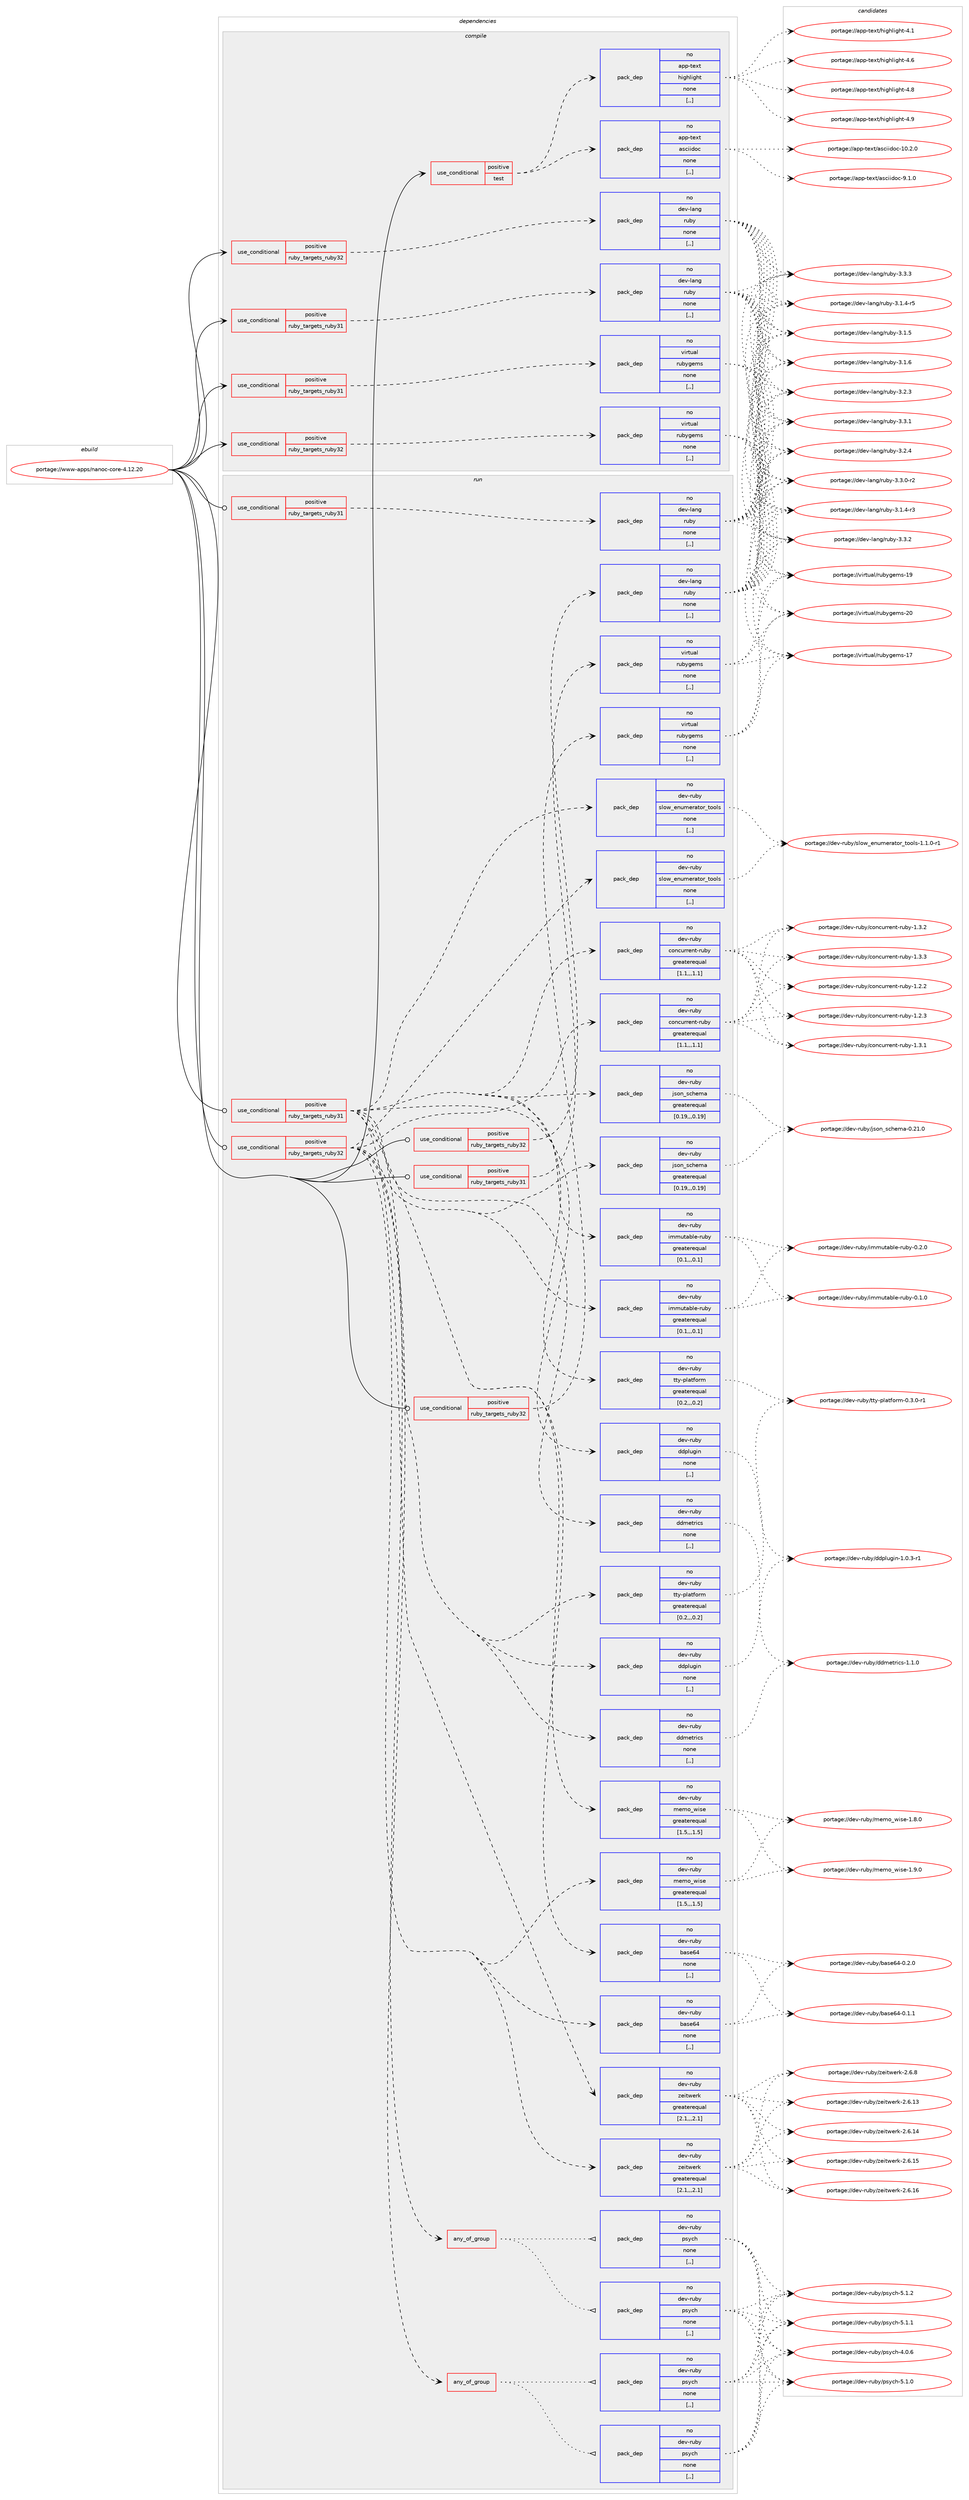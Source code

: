digraph prolog {

# *************
# Graph options
# *************

newrank=true;
concentrate=true;
compound=true;
graph [rankdir=LR,fontname=Helvetica,fontsize=10,ranksep=1.5];#, ranksep=2.5, nodesep=0.2];
edge  [arrowhead=vee];
node  [fontname=Helvetica,fontsize=10];

# **********
# The ebuild
# **********

subgraph cluster_leftcol {
color=gray;
rank=same;
label=<<i>ebuild</i>>;
id [label="portage://www-apps/nanoc-core-4.12.20", color=red, width=4, href="../www-apps/nanoc-core-4.12.20.svg"];
}

# ****************
# The dependencies
# ****************

subgraph cluster_midcol {
color=gray;
label=<<i>dependencies</i>>;
subgraph cluster_compile {
fillcolor="#eeeeee";
style=filled;
label=<<i>compile</i>>;
subgraph cond116352 {
dependency437388 [label=<<TABLE BORDER="0" CELLBORDER="1" CELLSPACING="0" CELLPADDING="4"><TR><TD ROWSPAN="3" CELLPADDING="10">use_conditional</TD></TR><TR><TD>positive</TD></TR><TR><TD>ruby_targets_ruby31</TD></TR></TABLE>>, shape=none, color=red];
subgraph pack317823 {
dependency437389 [label=<<TABLE BORDER="0" CELLBORDER="1" CELLSPACING="0" CELLPADDING="4" WIDTH="220"><TR><TD ROWSPAN="6" CELLPADDING="30">pack_dep</TD></TR><TR><TD WIDTH="110">no</TD></TR><TR><TD>dev-lang</TD></TR><TR><TD>ruby</TD></TR><TR><TD>none</TD></TR><TR><TD>[,,]</TD></TR></TABLE>>, shape=none, color=blue];
}
dependency437388:e -> dependency437389:w [weight=20,style="dashed",arrowhead="vee"];
}
id:e -> dependency437388:w [weight=20,style="solid",arrowhead="vee"];
subgraph cond116353 {
dependency437390 [label=<<TABLE BORDER="0" CELLBORDER="1" CELLSPACING="0" CELLPADDING="4"><TR><TD ROWSPAN="3" CELLPADDING="10">use_conditional</TD></TR><TR><TD>positive</TD></TR><TR><TD>ruby_targets_ruby31</TD></TR></TABLE>>, shape=none, color=red];
subgraph pack317824 {
dependency437391 [label=<<TABLE BORDER="0" CELLBORDER="1" CELLSPACING="0" CELLPADDING="4" WIDTH="220"><TR><TD ROWSPAN="6" CELLPADDING="30">pack_dep</TD></TR><TR><TD WIDTH="110">no</TD></TR><TR><TD>virtual</TD></TR><TR><TD>rubygems</TD></TR><TR><TD>none</TD></TR><TR><TD>[,,]</TD></TR></TABLE>>, shape=none, color=blue];
}
dependency437390:e -> dependency437391:w [weight=20,style="dashed",arrowhead="vee"];
}
id:e -> dependency437390:w [weight=20,style="solid",arrowhead="vee"];
subgraph cond116354 {
dependency437392 [label=<<TABLE BORDER="0" CELLBORDER="1" CELLSPACING="0" CELLPADDING="4"><TR><TD ROWSPAN="3" CELLPADDING="10">use_conditional</TD></TR><TR><TD>positive</TD></TR><TR><TD>ruby_targets_ruby32</TD></TR></TABLE>>, shape=none, color=red];
subgraph pack317825 {
dependency437393 [label=<<TABLE BORDER="0" CELLBORDER="1" CELLSPACING="0" CELLPADDING="4" WIDTH="220"><TR><TD ROWSPAN="6" CELLPADDING="30">pack_dep</TD></TR><TR><TD WIDTH="110">no</TD></TR><TR><TD>dev-lang</TD></TR><TR><TD>ruby</TD></TR><TR><TD>none</TD></TR><TR><TD>[,,]</TD></TR></TABLE>>, shape=none, color=blue];
}
dependency437392:e -> dependency437393:w [weight=20,style="dashed",arrowhead="vee"];
}
id:e -> dependency437392:w [weight=20,style="solid",arrowhead="vee"];
subgraph cond116355 {
dependency437394 [label=<<TABLE BORDER="0" CELLBORDER="1" CELLSPACING="0" CELLPADDING="4"><TR><TD ROWSPAN="3" CELLPADDING="10">use_conditional</TD></TR><TR><TD>positive</TD></TR><TR><TD>ruby_targets_ruby32</TD></TR></TABLE>>, shape=none, color=red];
subgraph pack317826 {
dependency437395 [label=<<TABLE BORDER="0" CELLBORDER="1" CELLSPACING="0" CELLPADDING="4" WIDTH="220"><TR><TD ROWSPAN="6" CELLPADDING="30">pack_dep</TD></TR><TR><TD WIDTH="110">no</TD></TR><TR><TD>virtual</TD></TR><TR><TD>rubygems</TD></TR><TR><TD>none</TD></TR><TR><TD>[,,]</TD></TR></TABLE>>, shape=none, color=blue];
}
dependency437394:e -> dependency437395:w [weight=20,style="dashed",arrowhead="vee"];
}
id:e -> dependency437394:w [weight=20,style="solid",arrowhead="vee"];
subgraph cond116356 {
dependency437396 [label=<<TABLE BORDER="0" CELLBORDER="1" CELLSPACING="0" CELLPADDING="4"><TR><TD ROWSPAN="3" CELLPADDING="10">use_conditional</TD></TR><TR><TD>positive</TD></TR><TR><TD>test</TD></TR></TABLE>>, shape=none, color=red];
subgraph pack317827 {
dependency437397 [label=<<TABLE BORDER="0" CELLBORDER="1" CELLSPACING="0" CELLPADDING="4" WIDTH="220"><TR><TD ROWSPAN="6" CELLPADDING="30">pack_dep</TD></TR><TR><TD WIDTH="110">no</TD></TR><TR><TD>app-text</TD></TR><TR><TD>asciidoc</TD></TR><TR><TD>none</TD></TR><TR><TD>[,,]</TD></TR></TABLE>>, shape=none, color=blue];
}
dependency437396:e -> dependency437397:w [weight=20,style="dashed",arrowhead="vee"];
subgraph pack317828 {
dependency437398 [label=<<TABLE BORDER="0" CELLBORDER="1" CELLSPACING="0" CELLPADDING="4" WIDTH="220"><TR><TD ROWSPAN="6" CELLPADDING="30">pack_dep</TD></TR><TR><TD WIDTH="110">no</TD></TR><TR><TD>app-text</TD></TR><TR><TD>highlight</TD></TR><TR><TD>none</TD></TR><TR><TD>[,,]</TD></TR></TABLE>>, shape=none, color=blue];
}
dependency437396:e -> dependency437398:w [weight=20,style="dashed",arrowhead="vee"];
}
id:e -> dependency437396:w [weight=20,style="solid",arrowhead="vee"];
}
subgraph cluster_compileandrun {
fillcolor="#eeeeee";
style=filled;
label=<<i>compile and run</i>>;
}
subgraph cluster_run {
fillcolor="#eeeeee";
style=filled;
label=<<i>run</i>>;
subgraph cond116357 {
dependency437399 [label=<<TABLE BORDER="0" CELLBORDER="1" CELLSPACING="0" CELLPADDING="4"><TR><TD ROWSPAN="3" CELLPADDING="10">use_conditional</TD></TR><TR><TD>positive</TD></TR><TR><TD>ruby_targets_ruby31</TD></TR></TABLE>>, shape=none, color=red];
subgraph pack317829 {
dependency437400 [label=<<TABLE BORDER="0" CELLBORDER="1" CELLSPACING="0" CELLPADDING="4" WIDTH="220"><TR><TD ROWSPAN="6" CELLPADDING="30">pack_dep</TD></TR><TR><TD WIDTH="110">no</TD></TR><TR><TD>dev-lang</TD></TR><TR><TD>ruby</TD></TR><TR><TD>none</TD></TR><TR><TD>[,,]</TD></TR></TABLE>>, shape=none, color=blue];
}
dependency437399:e -> dependency437400:w [weight=20,style="dashed",arrowhead="vee"];
}
id:e -> dependency437399:w [weight=20,style="solid",arrowhead="odot"];
subgraph cond116358 {
dependency437401 [label=<<TABLE BORDER="0" CELLBORDER="1" CELLSPACING="0" CELLPADDING="4"><TR><TD ROWSPAN="3" CELLPADDING="10">use_conditional</TD></TR><TR><TD>positive</TD></TR><TR><TD>ruby_targets_ruby31</TD></TR></TABLE>>, shape=none, color=red];
subgraph pack317830 {
dependency437402 [label=<<TABLE BORDER="0" CELLBORDER="1" CELLSPACING="0" CELLPADDING="4" WIDTH="220"><TR><TD ROWSPAN="6" CELLPADDING="30">pack_dep</TD></TR><TR><TD WIDTH="110">no</TD></TR><TR><TD>dev-ruby</TD></TR><TR><TD>base64</TD></TR><TR><TD>none</TD></TR><TR><TD>[,,]</TD></TR></TABLE>>, shape=none, color=blue];
}
dependency437401:e -> dependency437402:w [weight=20,style="dashed",arrowhead="vee"];
subgraph pack317831 {
dependency437403 [label=<<TABLE BORDER="0" CELLBORDER="1" CELLSPACING="0" CELLPADDING="4" WIDTH="220"><TR><TD ROWSPAN="6" CELLPADDING="30">pack_dep</TD></TR><TR><TD WIDTH="110">no</TD></TR><TR><TD>dev-ruby</TD></TR><TR><TD>concurrent-ruby</TD></TR><TR><TD>greaterequal</TD></TR><TR><TD>[1.1,,,1.1]</TD></TR></TABLE>>, shape=none, color=blue];
}
dependency437401:e -> dependency437403:w [weight=20,style="dashed",arrowhead="vee"];
subgraph pack317832 {
dependency437404 [label=<<TABLE BORDER="0" CELLBORDER="1" CELLSPACING="0" CELLPADDING="4" WIDTH="220"><TR><TD ROWSPAN="6" CELLPADDING="30">pack_dep</TD></TR><TR><TD WIDTH="110">no</TD></TR><TR><TD>dev-ruby</TD></TR><TR><TD>ddmetrics</TD></TR><TR><TD>none</TD></TR><TR><TD>[,,]</TD></TR></TABLE>>, shape=none, color=blue];
}
dependency437401:e -> dependency437404:w [weight=20,style="dashed",arrowhead="vee"];
subgraph pack317833 {
dependency437405 [label=<<TABLE BORDER="0" CELLBORDER="1" CELLSPACING="0" CELLPADDING="4" WIDTH="220"><TR><TD ROWSPAN="6" CELLPADDING="30">pack_dep</TD></TR><TR><TD WIDTH="110">no</TD></TR><TR><TD>dev-ruby</TD></TR><TR><TD>ddplugin</TD></TR><TR><TD>none</TD></TR><TR><TD>[,,]</TD></TR></TABLE>>, shape=none, color=blue];
}
dependency437401:e -> dependency437405:w [weight=20,style="dashed",arrowhead="vee"];
subgraph pack317834 {
dependency437406 [label=<<TABLE BORDER="0" CELLBORDER="1" CELLSPACING="0" CELLPADDING="4" WIDTH="220"><TR><TD ROWSPAN="6" CELLPADDING="30">pack_dep</TD></TR><TR><TD WIDTH="110">no</TD></TR><TR><TD>dev-ruby</TD></TR><TR><TD>immutable-ruby</TD></TR><TR><TD>greaterequal</TD></TR><TR><TD>[0.1,,,0.1]</TD></TR></TABLE>>, shape=none, color=blue];
}
dependency437401:e -> dependency437406:w [weight=20,style="dashed",arrowhead="vee"];
subgraph pack317835 {
dependency437407 [label=<<TABLE BORDER="0" CELLBORDER="1" CELLSPACING="0" CELLPADDING="4" WIDTH="220"><TR><TD ROWSPAN="6" CELLPADDING="30">pack_dep</TD></TR><TR><TD WIDTH="110">no</TD></TR><TR><TD>dev-ruby</TD></TR><TR><TD>json_schema</TD></TR><TR><TD>greaterequal</TD></TR><TR><TD>[0.19,,,0.19]</TD></TR></TABLE>>, shape=none, color=blue];
}
dependency437401:e -> dependency437407:w [weight=20,style="dashed",arrowhead="vee"];
subgraph pack317836 {
dependency437408 [label=<<TABLE BORDER="0" CELLBORDER="1" CELLSPACING="0" CELLPADDING="4" WIDTH="220"><TR><TD ROWSPAN="6" CELLPADDING="30">pack_dep</TD></TR><TR><TD WIDTH="110">no</TD></TR><TR><TD>dev-ruby</TD></TR><TR><TD>memo_wise</TD></TR><TR><TD>greaterequal</TD></TR><TR><TD>[1.5,,,1.5]</TD></TR></TABLE>>, shape=none, color=blue];
}
dependency437401:e -> dependency437408:w [weight=20,style="dashed",arrowhead="vee"];
subgraph any3014 {
dependency437409 [label=<<TABLE BORDER="0" CELLBORDER="1" CELLSPACING="0" CELLPADDING="4"><TR><TD CELLPADDING="10">any_of_group</TD></TR></TABLE>>, shape=none, color=red];subgraph pack317837 {
dependency437410 [label=<<TABLE BORDER="0" CELLBORDER="1" CELLSPACING="0" CELLPADDING="4" WIDTH="220"><TR><TD ROWSPAN="6" CELLPADDING="30">pack_dep</TD></TR><TR><TD WIDTH="110">no</TD></TR><TR><TD>dev-ruby</TD></TR><TR><TD>psych</TD></TR><TR><TD>none</TD></TR><TR><TD>[,,]</TD></TR></TABLE>>, shape=none, color=blue];
}
dependency437409:e -> dependency437410:w [weight=20,style="dotted",arrowhead="oinv"];
subgraph pack317838 {
dependency437411 [label=<<TABLE BORDER="0" CELLBORDER="1" CELLSPACING="0" CELLPADDING="4" WIDTH="220"><TR><TD ROWSPAN="6" CELLPADDING="30">pack_dep</TD></TR><TR><TD WIDTH="110">no</TD></TR><TR><TD>dev-ruby</TD></TR><TR><TD>psych</TD></TR><TR><TD>none</TD></TR><TR><TD>[,,]</TD></TR></TABLE>>, shape=none, color=blue];
}
dependency437409:e -> dependency437411:w [weight=20,style="dotted",arrowhead="oinv"];
}
dependency437401:e -> dependency437409:w [weight=20,style="dashed",arrowhead="vee"];
subgraph pack317839 {
dependency437412 [label=<<TABLE BORDER="0" CELLBORDER="1" CELLSPACING="0" CELLPADDING="4" WIDTH="220"><TR><TD ROWSPAN="6" CELLPADDING="30">pack_dep</TD></TR><TR><TD WIDTH="110">no</TD></TR><TR><TD>dev-ruby</TD></TR><TR><TD>slow_enumerator_tools</TD></TR><TR><TD>none</TD></TR><TR><TD>[,,]</TD></TR></TABLE>>, shape=none, color=blue];
}
dependency437401:e -> dependency437412:w [weight=20,style="dashed",arrowhead="vee"];
subgraph pack317840 {
dependency437413 [label=<<TABLE BORDER="0" CELLBORDER="1" CELLSPACING="0" CELLPADDING="4" WIDTH="220"><TR><TD ROWSPAN="6" CELLPADDING="30">pack_dep</TD></TR><TR><TD WIDTH="110">no</TD></TR><TR><TD>dev-ruby</TD></TR><TR><TD>tty-platform</TD></TR><TR><TD>greaterequal</TD></TR><TR><TD>[0.2,,,0.2]</TD></TR></TABLE>>, shape=none, color=blue];
}
dependency437401:e -> dependency437413:w [weight=20,style="dashed",arrowhead="vee"];
subgraph pack317841 {
dependency437414 [label=<<TABLE BORDER="0" CELLBORDER="1" CELLSPACING="0" CELLPADDING="4" WIDTH="220"><TR><TD ROWSPAN="6" CELLPADDING="30">pack_dep</TD></TR><TR><TD WIDTH="110">no</TD></TR><TR><TD>dev-ruby</TD></TR><TR><TD>zeitwerk</TD></TR><TR><TD>greaterequal</TD></TR><TR><TD>[2.1,,,2.1]</TD></TR></TABLE>>, shape=none, color=blue];
}
dependency437401:e -> dependency437414:w [weight=20,style="dashed",arrowhead="vee"];
}
id:e -> dependency437401:w [weight=20,style="solid",arrowhead="odot"];
subgraph cond116359 {
dependency437415 [label=<<TABLE BORDER="0" CELLBORDER="1" CELLSPACING="0" CELLPADDING="4"><TR><TD ROWSPAN="3" CELLPADDING="10">use_conditional</TD></TR><TR><TD>positive</TD></TR><TR><TD>ruby_targets_ruby31</TD></TR></TABLE>>, shape=none, color=red];
subgraph pack317842 {
dependency437416 [label=<<TABLE BORDER="0" CELLBORDER="1" CELLSPACING="0" CELLPADDING="4" WIDTH="220"><TR><TD ROWSPAN="6" CELLPADDING="30">pack_dep</TD></TR><TR><TD WIDTH="110">no</TD></TR><TR><TD>virtual</TD></TR><TR><TD>rubygems</TD></TR><TR><TD>none</TD></TR><TR><TD>[,,]</TD></TR></TABLE>>, shape=none, color=blue];
}
dependency437415:e -> dependency437416:w [weight=20,style="dashed",arrowhead="vee"];
}
id:e -> dependency437415:w [weight=20,style="solid",arrowhead="odot"];
subgraph cond116360 {
dependency437417 [label=<<TABLE BORDER="0" CELLBORDER="1" CELLSPACING="0" CELLPADDING="4"><TR><TD ROWSPAN="3" CELLPADDING="10">use_conditional</TD></TR><TR><TD>positive</TD></TR><TR><TD>ruby_targets_ruby32</TD></TR></TABLE>>, shape=none, color=red];
subgraph pack317843 {
dependency437418 [label=<<TABLE BORDER="0" CELLBORDER="1" CELLSPACING="0" CELLPADDING="4" WIDTH="220"><TR><TD ROWSPAN="6" CELLPADDING="30">pack_dep</TD></TR><TR><TD WIDTH="110">no</TD></TR><TR><TD>dev-lang</TD></TR><TR><TD>ruby</TD></TR><TR><TD>none</TD></TR><TR><TD>[,,]</TD></TR></TABLE>>, shape=none, color=blue];
}
dependency437417:e -> dependency437418:w [weight=20,style="dashed",arrowhead="vee"];
}
id:e -> dependency437417:w [weight=20,style="solid",arrowhead="odot"];
subgraph cond116361 {
dependency437419 [label=<<TABLE BORDER="0" CELLBORDER="1" CELLSPACING="0" CELLPADDING="4"><TR><TD ROWSPAN="3" CELLPADDING="10">use_conditional</TD></TR><TR><TD>positive</TD></TR><TR><TD>ruby_targets_ruby32</TD></TR></TABLE>>, shape=none, color=red];
subgraph pack317844 {
dependency437420 [label=<<TABLE BORDER="0" CELLBORDER="1" CELLSPACING="0" CELLPADDING="4" WIDTH="220"><TR><TD ROWSPAN="6" CELLPADDING="30">pack_dep</TD></TR><TR><TD WIDTH="110">no</TD></TR><TR><TD>dev-ruby</TD></TR><TR><TD>base64</TD></TR><TR><TD>none</TD></TR><TR><TD>[,,]</TD></TR></TABLE>>, shape=none, color=blue];
}
dependency437419:e -> dependency437420:w [weight=20,style="dashed",arrowhead="vee"];
subgraph pack317845 {
dependency437421 [label=<<TABLE BORDER="0" CELLBORDER="1" CELLSPACING="0" CELLPADDING="4" WIDTH="220"><TR><TD ROWSPAN="6" CELLPADDING="30">pack_dep</TD></TR><TR><TD WIDTH="110">no</TD></TR><TR><TD>dev-ruby</TD></TR><TR><TD>concurrent-ruby</TD></TR><TR><TD>greaterequal</TD></TR><TR><TD>[1.1,,,1.1]</TD></TR></TABLE>>, shape=none, color=blue];
}
dependency437419:e -> dependency437421:w [weight=20,style="dashed",arrowhead="vee"];
subgraph pack317846 {
dependency437422 [label=<<TABLE BORDER="0" CELLBORDER="1" CELLSPACING="0" CELLPADDING="4" WIDTH="220"><TR><TD ROWSPAN="6" CELLPADDING="30">pack_dep</TD></TR><TR><TD WIDTH="110">no</TD></TR><TR><TD>dev-ruby</TD></TR><TR><TD>ddmetrics</TD></TR><TR><TD>none</TD></TR><TR><TD>[,,]</TD></TR></TABLE>>, shape=none, color=blue];
}
dependency437419:e -> dependency437422:w [weight=20,style="dashed",arrowhead="vee"];
subgraph pack317847 {
dependency437423 [label=<<TABLE BORDER="0" CELLBORDER="1" CELLSPACING="0" CELLPADDING="4" WIDTH="220"><TR><TD ROWSPAN="6" CELLPADDING="30">pack_dep</TD></TR><TR><TD WIDTH="110">no</TD></TR><TR><TD>dev-ruby</TD></TR><TR><TD>ddplugin</TD></TR><TR><TD>none</TD></TR><TR><TD>[,,]</TD></TR></TABLE>>, shape=none, color=blue];
}
dependency437419:e -> dependency437423:w [weight=20,style="dashed",arrowhead="vee"];
subgraph pack317848 {
dependency437424 [label=<<TABLE BORDER="0" CELLBORDER="1" CELLSPACING="0" CELLPADDING="4" WIDTH="220"><TR><TD ROWSPAN="6" CELLPADDING="30">pack_dep</TD></TR><TR><TD WIDTH="110">no</TD></TR><TR><TD>dev-ruby</TD></TR><TR><TD>immutable-ruby</TD></TR><TR><TD>greaterequal</TD></TR><TR><TD>[0.1,,,0.1]</TD></TR></TABLE>>, shape=none, color=blue];
}
dependency437419:e -> dependency437424:w [weight=20,style="dashed",arrowhead="vee"];
subgraph pack317849 {
dependency437425 [label=<<TABLE BORDER="0" CELLBORDER="1" CELLSPACING="0" CELLPADDING="4" WIDTH="220"><TR><TD ROWSPAN="6" CELLPADDING="30">pack_dep</TD></TR><TR><TD WIDTH="110">no</TD></TR><TR><TD>dev-ruby</TD></TR><TR><TD>json_schema</TD></TR><TR><TD>greaterequal</TD></TR><TR><TD>[0.19,,,0.19]</TD></TR></TABLE>>, shape=none, color=blue];
}
dependency437419:e -> dependency437425:w [weight=20,style="dashed",arrowhead="vee"];
subgraph pack317850 {
dependency437426 [label=<<TABLE BORDER="0" CELLBORDER="1" CELLSPACING="0" CELLPADDING="4" WIDTH="220"><TR><TD ROWSPAN="6" CELLPADDING="30">pack_dep</TD></TR><TR><TD WIDTH="110">no</TD></TR><TR><TD>dev-ruby</TD></TR><TR><TD>memo_wise</TD></TR><TR><TD>greaterequal</TD></TR><TR><TD>[1.5,,,1.5]</TD></TR></TABLE>>, shape=none, color=blue];
}
dependency437419:e -> dependency437426:w [weight=20,style="dashed",arrowhead="vee"];
subgraph any3015 {
dependency437427 [label=<<TABLE BORDER="0" CELLBORDER="1" CELLSPACING="0" CELLPADDING="4"><TR><TD CELLPADDING="10">any_of_group</TD></TR></TABLE>>, shape=none, color=red];subgraph pack317851 {
dependency437428 [label=<<TABLE BORDER="0" CELLBORDER="1" CELLSPACING="0" CELLPADDING="4" WIDTH="220"><TR><TD ROWSPAN="6" CELLPADDING="30">pack_dep</TD></TR><TR><TD WIDTH="110">no</TD></TR><TR><TD>dev-ruby</TD></TR><TR><TD>psych</TD></TR><TR><TD>none</TD></TR><TR><TD>[,,]</TD></TR></TABLE>>, shape=none, color=blue];
}
dependency437427:e -> dependency437428:w [weight=20,style="dotted",arrowhead="oinv"];
subgraph pack317852 {
dependency437429 [label=<<TABLE BORDER="0" CELLBORDER="1" CELLSPACING="0" CELLPADDING="4" WIDTH="220"><TR><TD ROWSPAN="6" CELLPADDING="30">pack_dep</TD></TR><TR><TD WIDTH="110">no</TD></TR><TR><TD>dev-ruby</TD></TR><TR><TD>psych</TD></TR><TR><TD>none</TD></TR><TR><TD>[,,]</TD></TR></TABLE>>, shape=none, color=blue];
}
dependency437427:e -> dependency437429:w [weight=20,style="dotted",arrowhead="oinv"];
}
dependency437419:e -> dependency437427:w [weight=20,style="dashed",arrowhead="vee"];
subgraph pack317853 {
dependency437430 [label=<<TABLE BORDER="0" CELLBORDER="1" CELLSPACING="0" CELLPADDING="4" WIDTH="220"><TR><TD ROWSPAN="6" CELLPADDING="30">pack_dep</TD></TR><TR><TD WIDTH="110">no</TD></TR><TR><TD>dev-ruby</TD></TR><TR><TD>slow_enumerator_tools</TD></TR><TR><TD>none</TD></TR><TR><TD>[,,]</TD></TR></TABLE>>, shape=none, color=blue];
}
dependency437419:e -> dependency437430:w [weight=20,style="dashed",arrowhead="vee"];
subgraph pack317854 {
dependency437431 [label=<<TABLE BORDER="0" CELLBORDER="1" CELLSPACING="0" CELLPADDING="4" WIDTH="220"><TR><TD ROWSPAN="6" CELLPADDING="30">pack_dep</TD></TR><TR><TD WIDTH="110">no</TD></TR><TR><TD>dev-ruby</TD></TR><TR><TD>tty-platform</TD></TR><TR><TD>greaterequal</TD></TR><TR><TD>[0.2,,,0.2]</TD></TR></TABLE>>, shape=none, color=blue];
}
dependency437419:e -> dependency437431:w [weight=20,style="dashed",arrowhead="vee"];
subgraph pack317855 {
dependency437432 [label=<<TABLE BORDER="0" CELLBORDER="1" CELLSPACING="0" CELLPADDING="4" WIDTH="220"><TR><TD ROWSPAN="6" CELLPADDING="30">pack_dep</TD></TR><TR><TD WIDTH="110">no</TD></TR><TR><TD>dev-ruby</TD></TR><TR><TD>zeitwerk</TD></TR><TR><TD>greaterequal</TD></TR><TR><TD>[2.1,,,2.1]</TD></TR></TABLE>>, shape=none, color=blue];
}
dependency437419:e -> dependency437432:w [weight=20,style="dashed",arrowhead="vee"];
}
id:e -> dependency437419:w [weight=20,style="solid",arrowhead="odot"];
subgraph cond116362 {
dependency437433 [label=<<TABLE BORDER="0" CELLBORDER="1" CELLSPACING="0" CELLPADDING="4"><TR><TD ROWSPAN="3" CELLPADDING="10">use_conditional</TD></TR><TR><TD>positive</TD></TR><TR><TD>ruby_targets_ruby32</TD></TR></TABLE>>, shape=none, color=red];
subgraph pack317856 {
dependency437434 [label=<<TABLE BORDER="0" CELLBORDER="1" CELLSPACING="0" CELLPADDING="4" WIDTH="220"><TR><TD ROWSPAN="6" CELLPADDING="30">pack_dep</TD></TR><TR><TD WIDTH="110">no</TD></TR><TR><TD>virtual</TD></TR><TR><TD>rubygems</TD></TR><TR><TD>none</TD></TR><TR><TD>[,,]</TD></TR></TABLE>>, shape=none, color=blue];
}
dependency437433:e -> dependency437434:w [weight=20,style="dashed",arrowhead="vee"];
}
id:e -> dependency437433:w [weight=20,style="solid",arrowhead="odot"];
}
}

# **************
# The candidates
# **************

subgraph cluster_choices {
rank=same;
color=gray;
label=<<i>candidates</i>>;

subgraph choice317823 {
color=black;
nodesep=1;
choice100101118451089711010347114117981214551464946524511451 [label="portage://dev-lang/ruby-3.1.4-r3", color=red, width=4,href="../dev-lang/ruby-3.1.4-r3.svg"];
choice100101118451089711010347114117981214551464946524511453 [label="portage://dev-lang/ruby-3.1.4-r5", color=red, width=4,href="../dev-lang/ruby-3.1.4-r5.svg"];
choice10010111845108971101034711411798121455146494653 [label="portage://dev-lang/ruby-3.1.5", color=red, width=4,href="../dev-lang/ruby-3.1.5.svg"];
choice10010111845108971101034711411798121455146494654 [label="portage://dev-lang/ruby-3.1.6", color=red, width=4,href="../dev-lang/ruby-3.1.6.svg"];
choice10010111845108971101034711411798121455146504651 [label="portage://dev-lang/ruby-3.2.3", color=red, width=4,href="../dev-lang/ruby-3.2.3.svg"];
choice10010111845108971101034711411798121455146504652 [label="portage://dev-lang/ruby-3.2.4", color=red, width=4,href="../dev-lang/ruby-3.2.4.svg"];
choice100101118451089711010347114117981214551465146484511450 [label="portage://dev-lang/ruby-3.3.0-r2", color=red, width=4,href="../dev-lang/ruby-3.3.0-r2.svg"];
choice10010111845108971101034711411798121455146514649 [label="portage://dev-lang/ruby-3.3.1", color=red, width=4,href="../dev-lang/ruby-3.3.1.svg"];
choice10010111845108971101034711411798121455146514650 [label="portage://dev-lang/ruby-3.3.2", color=red, width=4,href="../dev-lang/ruby-3.3.2.svg"];
choice10010111845108971101034711411798121455146514651 [label="portage://dev-lang/ruby-3.3.3", color=red, width=4,href="../dev-lang/ruby-3.3.3.svg"];
dependency437389:e -> choice100101118451089711010347114117981214551464946524511451:w [style=dotted,weight="100"];
dependency437389:e -> choice100101118451089711010347114117981214551464946524511453:w [style=dotted,weight="100"];
dependency437389:e -> choice10010111845108971101034711411798121455146494653:w [style=dotted,weight="100"];
dependency437389:e -> choice10010111845108971101034711411798121455146494654:w [style=dotted,weight="100"];
dependency437389:e -> choice10010111845108971101034711411798121455146504651:w [style=dotted,weight="100"];
dependency437389:e -> choice10010111845108971101034711411798121455146504652:w [style=dotted,weight="100"];
dependency437389:e -> choice100101118451089711010347114117981214551465146484511450:w [style=dotted,weight="100"];
dependency437389:e -> choice10010111845108971101034711411798121455146514649:w [style=dotted,weight="100"];
dependency437389:e -> choice10010111845108971101034711411798121455146514650:w [style=dotted,weight="100"];
dependency437389:e -> choice10010111845108971101034711411798121455146514651:w [style=dotted,weight="100"];
}
subgraph choice317824 {
color=black;
nodesep=1;
choice118105114116117971084711411798121103101109115454955 [label="portage://virtual/rubygems-17", color=red, width=4,href="../virtual/rubygems-17.svg"];
choice118105114116117971084711411798121103101109115454957 [label="portage://virtual/rubygems-19", color=red, width=4,href="../virtual/rubygems-19.svg"];
choice118105114116117971084711411798121103101109115455048 [label="portage://virtual/rubygems-20", color=red, width=4,href="../virtual/rubygems-20.svg"];
dependency437391:e -> choice118105114116117971084711411798121103101109115454955:w [style=dotted,weight="100"];
dependency437391:e -> choice118105114116117971084711411798121103101109115454957:w [style=dotted,weight="100"];
dependency437391:e -> choice118105114116117971084711411798121103101109115455048:w [style=dotted,weight="100"];
}
subgraph choice317825 {
color=black;
nodesep=1;
choice100101118451089711010347114117981214551464946524511451 [label="portage://dev-lang/ruby-3.1.4-r3", color=red, width=4,href="../dev-lang/ruby-3.1.4-r3.svg"];
choice100101118451089711010347114117981214551464946524511453 [label="portage://dev-lang/ruby-3.1.4-r5", color=red, width=4,href="../dev-lang/ruby-3.1.4-r5.svg"];
choice10010111845108971101034711411798121455146494653 [label="portage://dev-lang/ruby-3.1.5", color=red, width=4,href="../dev-lang/ruby-3.1.5.svg"];
choice10010111845108971101034711411798121455146494654 [label="portage://dev-lang/ruby-3.1.6", color=red, width=4,href="../dev-lang/ruby-3.1.6.svg"];
choice10010111845108971101034711411798121455146504651 [label="portage://dev-lang/ruby-3.2.3", color=red, width=4,href="../dev-lang/ruby-3.2.3.svg"];
choice10010111845108971101034711411798121455146504652 [label="portage://dev-lang/ruby-3.2.4", color=red, width=4,href="../dev-lang/ruby-3.2.4.svg"];
choice100101118451089711010347114117981214551465146484511450 [label="portage://dev-lang/ruby-3.3.0-r2", color=red, width=4,href="../dev-lang/ruby-3.3.0-r2.svg"];
choice10010111845108971101034711411798121455146514649 [label="portage://dev-lang/ruby-3.3.1", color=red, width=4,href="../dev-lang/ruby-3.3.1.svg"];
choice10010111845108971101034711411798121455146514650 [label="portage://dev-lang/ruby-3.3.2", color=red, width=4,href="../dev-lang/ruby-3.3.2.svg"];
choice10010111845108971101034711411798121455146514651 [label="portage://dev-lang/ruby-3.3.3", color=red, width=4,href="../dev-lang/ruby-3.3.3.svg"];
dependency437393:e -> choice100101118451089711010347114117981214551464946524511451:w [style=dotted,weight="100"];
dependency437393:e -> choice100101118451089711010347114117981214551464946524511453:w [style=dotted,weight="100"];
dependency437393:e -> choice10010111845108971101034711411798121455146494653:w [style=dotted,weight="100"];
dependency437393:e -> choice10010111845108971101034711411798121455146494654:w [style=dotted,weight="100"];
dependency437393:e -> choice10010111845108971101034711411798121455146504651:w [style=dotted,weight="100"];
dependency437393:e -> choice10010111845108971101034711411798121455146504652:w [style=dotted,weight="100"];
dependency437393:e -> choice100101118451089711010347114117981214551465146484511450:w [style=dotted,weight="100"];
dependency437393:e -> choice10010111845108971101034711411798121455146514649:w [style=dotted,weight="100"];
dependency437393:e -> choice10010111845108971101034711411798121455146514650:w [style=dotted,weight="100"];
dependency437393:e -> choice10010111845108971101034711411798121455146514651:w [style=dotted,weight="100"];
}
subgraph choice317826 {
color=black;
nodesep=1;
choice118105114116117971084711411798121103101109115454955 [label="portage://virtual/rubygems-17", color=red, width=4,href="../virtual/rubygems-17.svg"];
choice118105114116117971084711411798121103101109115454957 [label="portage://virtual/rubygems-19", color=red, width=4,href="../virtual/rubygems-19.svg"];
choice118105114116117971084711411798121103101109115455048 [label="portage://virtual/rubygems-20", color=red, width=4,href="../virtual/rubygems-20.svg"];
dependency437395:e -> choice118105114116117971084711411798121103101109115454955:w [style=dotted,weight="100"];
dependency437395:e -> choice118105114116117971084711411798121103101109115454957:w [style=dotted,weight="100"];
dependency437395:e -> choice118105114116117971084711411798121103101109115455048:w [style=dotted,weight="100"];
}
subgraph choice317827 {
color=black;
nodesep=1;
choice97112112451161011201164797115991051051001119945494846504648 [label="portage://app-text/asciidoc-10.2.0", color=red, width=4,href="../app-text/asciidoc-10.2.0.svg"];
choice971121124511610112011647971159910510510011199455746494648 [label="portage://app-text/asciidoc-9.1.0", color=red, width=4,href="../app-text/asciidoc-9.1.0.svg"];
dependency437397:e -> choice97112112451161011201164797115991051051001119945494846504648:w [style=dotted,weight="100"];
dependency437397:e -> choice971121124511610112011647971159910510510011199455746494648:w [style=dotted,weight="100"];
}
subgraph choice317828 {
color=black;
nodesep=1;
choice97112112451161011201164710410510310410810510310411645524649 [label="portage://app-text/highlight-4.1", color=red, width=4,href="../app-text/highlight-4.1.svg"];
choice97112112451161011201164710410510310410810510310411645524654 [label="portage://app-text/highlight-4.6", color=red, width=4,href="../app-text/highlight-4.6.svg"];
choice97112112451161011201164710410510310410810510310411645524656 [label="portage://app-text/highlight-4.8", color=red, width=4,href="../app-text/highlight-4.8.svg"];
choice97112112451161011201164710410510310410810510310411645524657 [label="portage://app-text/highlight-4.9", color=red, width=4,href="../app-text/highlight-4.9.svg"];
dependency437398:e -> choice97112112451161011201164710410510310410810510310411645524649:w [style=dotted,weight="100"];
dependency437398:e -> choice97112112451161011201164710410510310410810510310411645524654:w [style=dotted,weight="100"];
dependency437398:e -> choice97112112451161011201164710410510310410810510310411645524656:w [style=dotted,weight="100"];
dependency437398:e -> choice97112112451161011201164710410510310410810510310411645524657:w [style=dotted,weight="100"];
}
subgraph choice317829 {
color=black;
nodesep=1;
choice100101118451089711010347114117981214551464946524511451 [label="portage://dev-lang/ruby-3.1.4-r3", color=red, width=4,href="../dev-lang/ruby-3.1.4-r3.svg"];
choice100101118451089711010347114117981214551464946524511453 [label="portage://dev-lang/ruby-3.1.4-r5", color=red, width=4,href="../dev-lang/ruby-3.1.4-r5.svg"];
choice10010111845108971101034711411798121455146494653 [label="portage://dev-lang/ruby-3.1.5", color=red, width=4,href="../dev-lang/ruby-3.1.5.svg"];
choice10010111845108971101034711411798121455146494654 [label="portage://dev-lang/ruby-3.1.6", color=red, width=4,href="../dev-lang/ruby-3.1.6.svg"];
choice10010111845108971101034711411798121455146504651 [label="portage://dev-lang/ruby-3.2.3", color=red, width=4,href="../dev-lang/ruby-3.2.3.svg"];
choice10010111845108971101034711411798121455146504652 [label="portage://dev-lang/ruby-3.2.4", color=red, width=4,href="../dev-lang/ruby-3.2.4.svg"];
choice100101118451089711010347114117981214551465146484511450 [label="portage://dev-lang/ruby-3.3.0-r2", color=red, width=4,href="../dev-lang/ruby-3.3.0-r2.svg"];
choice10010111845108971101034711411798121455146514649 [label="portage://dev-lang/ruby-3.3.1", color=red, width=4,href="../dev-lang/ruby-3.3.1.svg"];
choice10010111845108971101034711411798121455146514650 [label="portage://dev-lang/ruby-3.3.2", color=red, width=4,href="../dev-lang/ruby-3.3.2.svg"];
choice10010111845108971101034711411798121455146514651 [label="portage://dev-lang/ruby-3.3.3", color=red, width=4,href="../dev-lang/ruby-3.3.3.svg"];
dependency437400:e -> choice100101118451089711010347114117981214551464946524511451:w [style=dotted,weight="100"];
dependency437400:e -> choice100101118451089711010347114117981214551464946524511453:w [style=dotted,weight="100"];
dependency437400:e -> choice10010111845108971101034711411798121455146494653:w [style=dotted,weight="100"];
dependency437400:e -> choice10010111845108971101034711411798121455146494654:w [style=dotted,weight="100"];
dependency437400:e -> choice10010111845108971101034711411798121455146504651:w [style=dotted,weight="100"];
dependency437400:e -> choice10010111845108971101034711411798121455146504652:w [style=dotted,weight="100"];
dependency437400:e -> choice100101118451089711010347114117981214551465146484511450:w [style=dotted,weight="100"];
dependency437400:e -> choice10010111845108971101034711411798121455146514649:w [style=dotted,weight="100"];
dependency437400:e -> choice10010111845108971101034711411798121455146514650:w [style=dotted,weight="100"];
dependency437400:e -> choice10010111845108971101034711411798121455146514651:w [style=dotted,weight="100"];
}
subgraph choice317830 {
color=black;
nodesep=1;
choice10010111845114117981214798971151015452454846494649 [label="portage://dev-ruby/base64-0.1.1", color=red, width=4,href="../dev-ruby/base64-0.1.1.svg"];
choice10010111845114117981214798971151015452454846504648 [label="portage://dev-ruby/base64-0.2.0", color=red, width=4,href="../dev-ruby/base64-0.2.0.svg"];
dependency437402:e -> choice10010111845114117981214798971151015452454846494649:w [style=dotted,weight="100"];
dependency437402:e -> choice10010111845114117981214798971151015452454846504648:w [style=dotted,weight="100"];
}
subgraph choice317831 {
color=black;
nodesep=1;
choice10010111845114117981214799111110991171141141011101164511411798121454946504650 [label="portage://dev-ruby/concurrent-ruby-1.2.2", color=red, width=4,href="../dev-ruby/concurrent-ruby-1.2.2.svg"];
choice10010111845114117981214799111110991171141141011101164511411798121454946504651 [label="portage://dev-ruby/concurrent-ruby-1.2.3", color=red, width=4,href="../dev-ruby/concurrent-ruby-1.2.3.svg"];
choice10010111845114117981214799111110991171141141011101164511411798121454946514649 [label="portage://dev-ruby/concurrent-ruby-1.3.1", color=red, width=4,href="../dev-ruby/concurrent-ruby-1.3.1.svg"];
choice10010111845114117981214799111110991171141141011101164511411798121454946514650 [label="portage://dev-ruby/concurrent-ruby-1.3.2", color=red, width=4,href="../dev-ruby/concurrent-ruby-1.3.2.svg"];
choice10010111845114117981214799111110991171141141011101164511411798121454946514651 [label="portage://dev-ruby/concurrent-ruby-1.3.3", color=red, width=4,href="../dev-ruby/concurrent-ruby-1.3.3.svg"];
dependency437403:e -> choice10010111845114117981214799111110991171141141011101164511411798121454946504650:w [style=dotted,weight="100"];
dependency437403:e -> choice10010111845114117981214799111110991171141141011101164511411798121454946504651:w [style=dotted,weight="100"];
dependency437403:e -> choice10010111845114117981214799111110991171141141011101164511411798121454946514649:w [style=dotted,weight="100"];
dependency437403:e -> choice10010111845114117981214799111110991171141141011101164511411798121454946514650:w [style=dotted,weight="100"];
dependency437403:e -> choice10010111845114117981214799111110991171141141011101164511411798121454946514651:w [style=dotted,weight="100"];
}
subgraph choice317832 {
color=black;
nodesep=1;
choice10010111845114117981214710010010910111611410599115454946494648 [label="portage://dev-ruby/ddmetrics-1.1.0", color=red, width=4,href="../dev-ruby/ddmetrics-1.1.0.svg"];
dependency437404:e -> choice10010111845114117981214710010010910111611410599115454946494648:w [style=dotted,weight="100"];
}
subgraph choice317833 {
color=black;
nodesep=1;
choice1001011184511411798121471001001121081171031051104549464846514511449 [label="portage://dev-ruby/ddplugin-1.0.3-r1", color=red, width=4,href="../dev-ruby/ddplugin-1.0.3-r1.svg"];
dependency437405:e -> choice1001011184511411798121471001001121081171031051104549464846514511449:w [style=dotted,weight="100"];
}
subgraph choice317834 {
color=black;
nodesep=1;
choice10010111845114117981214710510910911711697981081014511411798121454846494648 [label="portage://dev-ruby/immutable-ruby-0.1.0", color=red, width=4,href="../dev-ruby/immutable-ruby-0.1.0.svg"];
choice10010111845114117981214710510910911711697981081014511411798121454846504648 [label="portage://dev-ruby/immutable-ruby-0.2.0", color=red, width=4,href="../dev-ruby/immutable-ruby-0.2.0.svg"];
dependency437406:e -> choice10010111845114117981214710510910911711697981081014511411798121454846494648:w [style=dotted,weight="100"];
dependency437406:e -> choice10010111845114117981214710510910911711697981081014511411798121454846504648:w [style=dotted,weight="100"];
}
subgraph choice317835 {
color=black;
nodesep=1;
choice10010111845114117981214710611511111095115991041011099745484650494648 [label="portage://dev-ruby/json_schema-0.21.0", color=red, width=4,href="../dev-ruby/json_schema-0.21.0.svg"];
dependency437407:e -> choice10010111845114117981214710611511111095115991041011099745484650494648:w [style=dotted,weight="100"];
}
subgraph choice317836 {
color=black;
nodesep=1;
choice10010111845114117981214710910110911195119105115101454946564648 [label="portage://dev-ruby/memo_wise-1.8.0", color=red, width=4,href="../dev-ruby/memo_wise-1.8.0.svg"];
choice10010111845114117981214710910110911195119105115101454946574648 [label="portage://dev-ruby/memo_wise-1.9.0", color=red, width=4,href="../dev-ruby/memo_wise-1.9.0.svg"];
dependency437408:e -> choice10010111845114117981214710910110911195119105115101454946564648:w [style=dotted,weight="100"];
dependency437408:e -> choice10010111845114117981214710910110911195119105115101454946574648:w [style=dotted,weight="100"];
}
subgraph choice317837 {
color=black;
nodesep=1;
choice10010111845114117981214711211512199104455246484654 [label="portage://dev-ruby/psych-4.0.6", color=red, width=4,href="../dev-ruby/psych-4.0.6.svg"];
choice10010111845114117981214711211512199104455346494648 [label="portage://dev-ruby/psych-5.1.0", color=red, width=4,href="../dev-ruby/psych-5.1.0.svg"];
choice10010111845114117981214711211512199104455346494649 [label="portage://dev-ruby/psych-5.1.1", color=red, width=4,href="../dev-ruby/psych-5.1.1.svg"];
choice10010111845114117981214711211512199104455346494650 [label="portage://dev-ruby/psych-5.1.2", color=red, width=4,href="../dev-ruby/psych-5.1.2.svg"];
dependency437410:e -> choice10010111845114117981214711211512199104455246484654:w [style=dotted,weight="100"];
dependency437410:e -> choice10010111845114117981214711211512199104455346494648:w [style=dotted,weight="100"];
dependency437410:e -> choice10010111845114117981214711211512199104455346494649:w [style=dotted,weight="100"];
dependency437410:e -> choice10010111845114117981214711211512199104455346494650:w [style=dotted,weight="100"];
}
subgraph choice317838 {
color=black;
nodesep=1;
choice10010111845114117981214711211512199104455246484654 [label="portage://dev-ruby/psych-4.0.6", color=red, width=4,href="../dev-ruby/psych-4.0.6.svg"];
choice10010111845114117981214711211512199104455346494648 [label="portage://dev-ruby/psych-5.1.0", color=red, width=4,href="../dev-ruby/psych-5.1.0.svg"];
choice10010111845114117981214711211512199104455346494649 [label="portage://dev-ruby/psych-5.1.1", color=red, width=4,href="../dev-ruby/psych-5.1.1.svg"];
choice10010111845114117981214711211512199104455346494650 [label="portage://dev-ruby/psych-5.1.2", color=red, width=4,href="../dev-ruby/psych-5.1.2.svg"];
dependency437411:e -> choice10010111845114117981214711211512199104455246484654:w [style=dotted,weight="100"];
dependency437411:e -> choice10010111845114117981214711211512199104455346494648:w [style=dotted,weight="100"];
dependency437411:e -> choice10010111845114117981214711211512199104455346494649:w [style=dotted,weight="100"];
dependency437411:e -> choice10010111845114117981214711211512199104455346494650:w [style=dotted,weight="100"];
}
subgraph choice317839 {
color=black;
nodesep=1;
choice1001011184511411798121471151081111199510111011710910111497116111114951161111111081154549464946484511449 [label="portage://dev-ruby/slow_enumerator_tools-1.1.0-r1", color=red, width=4,href="../dev-ruby/slow_enumerator_tools-1.1.0-r1.svg"];
dependency437412:e -> choice1001011184511411798121471151081111199510111011710910111497116111114951161111111081154549464946484511449:w [style=dotted,weight="100"];
}
subgraph choice317840 {
color=black;
nodesep=1;
choice10010111845114117981214711611612145112108971161021111141094548465146484511449 [label="portage://dev-ruby/tty-platform-0.3.0-r1", color=red, width=4,href="../dev-ruby/tty-platform-0.3.0-r1.svg"];
dependency437413:e -> choice10010111845114117981214711611612145112108971161021111141094548465146484511449:w [style=dotted,weight="100"];
}
subgraph choice317841 {
color=black;
nodesep=1;
choice10010111845114117981214712210110511611910111410745504654464951 [label="portage://dev-ruby/zeitwerk-2.6.13", color=red, width=4,href="../dev-ruby/zeitwerk-2.6.13.svg"];
choice10010111845114117981214712210110511611910111410745504654464952 [label="portage://dev-ruby/zeitwerk-2.6.14", color=red, width=4,href="../dev-ruby/zeitwerk-2.6.14.svg"];
choice10010111845114117981214712210110511611910111410745504654464953 [label="portage://dev-ruby/zeitwerk-2.6.15", color=red, width=4,href="../dev-ruby/zeitwerk-2.6.15.svg"];
choice10010111845114117981214712210110511611910111410745504654464954 [label="portage://dev-ruby/zeitwerk-2.6.16", color=red, width=4,href="../dev-ruby/zeitwerk-2.6.16.svg"];
choice100101118451141179812147122101105116119101114107455046544656 [label="portage://dev-ruby/zeitwerk-2.6.8", color=red, width=4,href="../dev-ruby/zeitwerk-2.6.8.svg"];
dependency437414:e -> choice10010111845114117981214712210110511611910111410745504654464951:w [style=dotted,weight="100"];
dependency437414:e -> choice10010111845114117981214712210110511611910111410745504654464952:w [style=dotted,weight="100"];
dependency437414:e -> choice10010111845114117981214712210110511611910111410745504654464953:w [style=dotted,weight="100"];
dependency437414:e -> choice10010111845114117981214712210110511611910111410745504654464954:w [style=dotted,weight="100"];
dependency437414:e -> choice100101118451141179812147122101105116119101114107455046544656:w [style=dotted,weight="100"];
}
subgraph choice317842 {
color=black;
nodesep=1;
choice118105114116117971084711411798121103101109115454955 [label="portage://virtual/rubygems-17", color=red, width=4,href="../virtual/rubygems-17.svg"];
choice118105114116117971084711411798121103101109115454957 [label="portage://virtual/rubygems-19", color=red, width=4,href="../virtual/rubygems-19.svg"];
choice118105114116117971084711411798121103101109115455048 [label="portage://virtual/rubygems-20", color=red, width=4,href="../virtual/rubygems-20.svg"];
dependency437416:e -> choice118105114116117971084711411798121103101109115454955:w [style=dotted,weight="100"];
dependency437416:e -> choice118105114116117971084711411798121103101109115454957:w [style=dotted,weight="100"];
dependency437416:e -> choice118105114116117971084711411798121103101109115455048:w [style=dotted,weight="100"];
}
subgraph choice317843 {
color=black;
nodesep=1;
choice100101118451089711010347114117981214551464946524511451 [label="portage://dev-lang/ruby-3.1.4-r3", color=red, width=4,href="../dev-lang/ruby-3.1.4-r3.svg"];
choice100101118451089711010347114117981214551464946524511453 [label="portage://dev-lang/ruby-3.1.4-r5", color=red, width=4,href="../dev-lang/ruby-3.1.4-r5.svg"];
choice10010111845108971101034711411798121455146494653 [label="portage://dev-lang/ruby-3.1.5", color=red, width=4,href="../dev-lang/ruby-3.1.5.svg"];
choice10010111845108971101034711411798121455146494654 [label="portage://dev-lang/ruby-3.1.6", color=red, width=4,href="../dev-lang/ruby-3.1.6.svg"];
choice10010111845108971101034711411798121455146504651 [label="portage://dev-lang/ruby-3.2.3", color=red, width=4,href="../dev-lang/ruby-3.2.3.svg"];
choice10010111845108971101034711411798121455146504652 [label="portage://dev-lang/ruby-3.2.4", color=red, width=4,href="../dev-lang/ruby-3.2.4.svg"];
choice100101118451089711010347114117981214551465146484511450 [label="portage://dev-lang/ruby-3.3.0-r2", color=red, width=4,href="../dev-lang/ruby-3.3.0-r2.svg"];
choice10010111845108971101034711411798121455146514649 [label="portage://dev-lang/ruby-3.3.1", color=red, width=4,href="../dev-lang/ruby-3.3.1.svg"];
choice10010111845108971101034711411798121455146514650 [label="portage://dev-lang/ruby-3.3.2", color=red, width=4,href="../dev-lang/ruby-3.3.2.svg"];
choice10010111845108971101034711411798121455146514651 [label="portage://dev-lang/ruby-3.3.3", color=red, width=4,href="../dev-lang/ruby-3.3.3.svg"];
dependency437418:e -> choice100101118451089711010347114117981214551464946524511451:w [style=dotted,weight="100"];
dependency437418:e -> choice100101118451089711010347114117981214551464946524511453:w [style=dotted,weight="100"];
dependency437418:e -> choice10010111845108971101034711411798121455146494653:w [style=dotted,weight="100"];
dependency437418:e -> choice10010111845108971101034711411798121455146494654:w [style=dotted,weight="100"];
dependency437418:e -> choice10010111845108971101034711411798121455146504651:w [style=dotted,weight="100"];
dependency437418:e -> choice10010111845108971101034711411798121455146504652:w [style=dotted,weight="100"];
dependency437418:e -> choice100101118451089711010347114117981214551465146484511450:w [style=dotted,weight="100"];
dependency437418:e -> choice10010111845108971101034711411798121455146514649:w [style=dotted,weight="100"];
dependency437418:e -> choice10010111845108971101034711411798121455146514650:w [style=dotted,weight="100"];
dependency437418:e -> choice10010111845108971101034711411798121455146514651:w [style=dotted,weight="100"];
}
subgraph choice317844 {
color=black;
nodesep=1;
choice10010111845114117981214798971151015452454846494649 [label="portage://dev-ruby/base64-0.1.1", color=red, width=4,href="../dev-ruby/base64-0.1.1.svg"];
choice10010111845114117981214798971151015452454846504648 [label="portage://dev-ruby/base64-0.2.0", color=red, width=4,href="../dev-ruby/base64-0.2.0.svg"];
dependency437420:e -> choice10010111845114117981214798971151015452454846494649:w [style=dotted,weight="100"];
dependency437420:e -> choice10010111845114117981214798971151015452454846504648:w [style=dotted,weight="100"];
}
subgraph choice317845 {
color=black;
nodesep=1;
choice10010111845114117981214799111110991171141141011101164511411798121454946504650 [label="portage://dev-ruby/concurrent-ruby-1.2.2", color=red, width=4,href="../dev-ruby/concurrent-ruby-1.2.2.svg"];
choice10010111845114117981214799111110991171141141011101164511411798121454946504651 [label="portage://dev-ruby/concurrent-ruby-1.2.3", color=red, width=4,href="../dev-ruby/concurrent-ruby-1.2.3.svg"];
choice10010111845114117981214799111110991171141141011101164511411798121454946514649 [label="portage://dev-ruby/concurrent-ruby-1.3.1", color=red, width=4,href="../dev-ruby/concurrent-ruby-1.3.1.svg"];
choice10010111845114117981214799111110991171141141011101164511411798121454946514650 [label="portage://dev-ruby/concurrent-ruby-1.3.2", color=red, width=4,href="../dev-ruby/concurrent-ruby-1.3.2.svg"];
choice10010111845114117981214799111110991171141141011101164511411798121454946514651 [label="portage://dev-ruby/concurrent-ruby-1.3.3", color=red, width=4,href="../dev-ruby/concurrent-ruby-1.3.3.svg"];
dependency437421:e -> choice10010111845114117981214799111110991171141141011101164511411798121454946504650:w [style=dotted,weight="100"];
dependency437421:e -> choice10010111845114117981214799111110991171141141011101164511411798121454946504651:w [style=dotted,weight="100"];
dependency437421:e -> choice10010111845114117981214799111110991171141141011101164511411798121454946514649:w [style=dotted,weight="100"];
dependency437421:e -> choice10010111845114117981214799111110991171141141011101164511411798121454946514650:w [style=dotted,weight="100"];
dependency437421:e -> choice10010111845114117981214799111110991171141141011101164511411798121454946514651:w [style=dotted,weight="100"];
}
subgraph choice317846 {
color=black;
nodesep=1;
choice10010111845114117981214710010010910111611410599115454946494648 [label="portage://dev-ruby/ddmetrics-1.1.0", color=red, width=4,href="../dev-ruby/ddmetrics-1.1.0.svg"];
dependency437422:e -> choice10010111845114117981214710010010910111611410599115454946494648:w [style=dotted,weight="100"];
}
subgraph choice317847 {
color=black;
nodesep=1;
choice1001011184511411798121471001001121081171031051104549464846514511449 [label="portage://dev-ruby/ddplugin-1.0.3-r1", color=red, width=4,href="../dev-ruby/ddplugin-1.0.3-r1.svg"];
dependency437423:e -> choice1001011184511411798121471001001121081171031051104549464846514511449:w [style=dotted,weight="100"];
}
subgraph choice317848 {
color=black;
nodesep=1;
choice10010111845114117981214710510910911711697981081014511411798121454846494648 [label="portage://dev-ruby/immutable-ruby-0.1.0", color=red, width=4,href="../dev-ruby/immutable-ruby-0.1.0.svg"];
choice10010111845114117981214710510910911711697981081014511411798121454846504648 [label="portage://dev-ruby/immutable-ruby-0.2.0", color=red, width=4,href="../dev-ruby/immutable-ruby-0.2.0.svg"];
dependency437424:e -> choice10010111845114117981214710510910911711697981081014511411798121454846494648:w [style=dotted,weight="100"];
dependency437424:e -> choice10010111845114117981214710510910911711697981081014511411798121454846504648:w [style=dotted,weight="100"];
}
subgraph choice317849 {
color=black;
nodesep=1;
choice10010111845114117981214710611511111095115991041011099745484650494648 [label="portage://dev-ruby/json_schema-0.21.0", color=red, width=4,href="../dev-ruby/json_schema-0.21.0.svg"];
dependency437425:e -> choice10010111845114117981214710611511111095115991041011099745484650494648:w [style=dotted,weight="100"];
}
subgraph choice317850 {
color=black;
nodesep=1;
choice10010111845114117981214710910110911195119105115101454946564648 [label="portage://dev-ruby/memo_wise-1.8.0", color=red, width=4,href="../dev-ruby/memo_wise-1.8.0.svg"];
choice10010111845114117981214710910110911195119105115101454946574648 [label="portage://dev-ruby/memo_wise-1.9.0", color=red, width=4,href="../dev-ruby/memo_wise-1.9.0.svg"];
dependency437426:e -> choice10010111845114117981214710910110911195119105115101454946564648:w [style=dotted,weight="100"];
dependency437426:e -> choice10010111845114117981214710910110911195119105115101454946574648:w [style=dotted,weight="100"];
}
subgraph choice317851 {
color=black;
nodesep=1;
choice10010111845114117981214711211512199104455246484654 [label="portage://dev-ruby/psych-4.0.6", color=red, width=4,href="../dev-ruby/psych-4.0.6.svg"];
choice10010111845114117981214711211512199104455346494648 [label="portage://dev-ruby/psych-5.1.0", color=red, width=4,href="../dev-ruby/psych-5.1.0.svg"];
choice10010111845114117981214711211512199104455346494649 [label="portage://dev-ruby/psych-5.1.1", color=red, width=4,href="../dev-ruby/psych-5.1.1.svg"];
choice10010111845114117981214711211512199104455346494650 [label="portage://dev-ruby/psych-5.1.2", color=red, width=4,href="../dev-ruby/psych-5.1.2.svg"];
dependency437428:e -> choice10010111845114117981214711211512199104455246484654:w [style=dotted,weight="100"];
dependency437428:e -> choice10010111845114117981214711211512199104455346494648:w [style=dotted,weight="100"];
dependency437428:e -> choice10010111845114117981214711211512199104455346494649:w [style=dotted,weight="100"];
dependency437428:e -> choice10010111845114117981214711211512199104455346494650:w [style=dotted,weight="100"];
}
subgraph choice317852 {
color=black;
nodesep=1;
choice10010111845114117981214711211512199104455246484654 [label="portage://dev-ruby/psych-4.0.6", color=red, width=4,href="../dev-ruby/psych-4.0.6.svg"];
choice10010111845114117981214711211512199104455346494648 [label="portage://dev-ruby/psych-5.1.0", color=red, width=4,href="../dev-ruby/psych-5.1.0.svg"];
choice10010111845114117981214711211512199104455346494649 [label="portage://dev-ruby/psych-5.1.1", color=red, width=4,href="../dev-ruby/psych-5.1.1.svg"];
choice10010111845114117981214711211512199104455346494650 [label="portage://dev-ruby/psych-5.1.2", color=red, width=4,href="../dev-ruby/psych-5.1.2.svg"];
dependency437429:e -> choice10010111845114117981214711211512199104455246484654:w [style=dotted,weight="100"];
dependency437429:e -> choice10010111845114117981214711211512199104455346494648:w [style=dotted,weight="100"];
dependency437429:e -> choice10010111845114117981214711211512199104455346494649:w [style=dotted,weight="100"];
dependency437429:e -> choice10010111845114117981214711211512199104455346494650:w [style=dotted,weight="100"];
}
subgraph choice317853 {
color=black;
nodesep=1;
choice1001011184511411798121471151081111199510111011710910111497116111114951161111111081154549464946484511449 [label="portage://dev-ruby/slow_enumerator_tools-1.1.0-r1", color=red, width=4,href="../dev-ruby/slow_enumerator_tools-1.1.0-r1.svg"];
dependency437430:e -> choice1001011184511411798121471151081111199510111011710910111497116111114951161111111081154549464946484511449:w [style=dotted,weight="100"];
}
subgraph choice317854 {
color=black;
nodesep=1;
choice10010111845114117981214711611612145112108971161021111141094548465146484511449 [label="portage://dev-ruby/tty-platform-0.3.0-r1", color=red, width=4,href="../dev-ruby/tty-platform-0.3.0-r1.svg"];
dependency437431:e -> choice10010111845114117981214711611612145112108971161021111141094548465146484511449:w [style=dotted,weight="100"];
}
subgraph choice317855 {
color=black;
nodesep=1;
choice10010111845114117981214712210110511611910111410745504654464951 [label="portage://dev-ruby/zeitwerk-2.6.13", color=red, width=4,href="../dev-ruby/zeitwerk-2.6.13.svg"];
choice10010111845114117981214712210110511611910111410745504654464952 [label="portage://dev-ruby/zeitwerk-2.6.14", color=red, width=4,href="../dev-ruby/zeitwerk-2.6.14.svg"];
choice10010111845114117981214712210110511611910111410745504654464953 [label="portage://dev-ruby/zeitwerk-2.6.15", color=red, width=4,href="../dev-ruby/zeitwerk-2.6.15.svg"];
choice10010111845114117981214712210110511611910111410745504654464954 [label="portage://dev-ruby/zeitwerk-2.6.16", color=red, width=4,href="../dev-ruby/zeitwerk-2.6.16.svg"];
choice100101118451141179812147122101105116119101114107455046544656 [label="portage://dev-ruby/zeitwerk-2.6.8", color=red, width=4,href="../dev-ruby/zeitwerk-2.6.8.svg"];
dependency437432:e -> choice10010111845114117981214712210110511611910111410745504654464951:w [style=dotted,weight="100"];
dependency437432:e -> choice10010111845114117981214712210110511611910111410745504654464952:w [style=dotted,weight="100"];
dependency437432:e -> choice10010111845114117981214712210110511611910111410745504654464953:w [style=dotted,weight="100"];
dependency437432:e -> choice10010111845114117981214712210110511611910111410745504654464954:w [style=dotted,weight="100"];
dependency437432:e -> choice100101118451141179812147122101105116119101114107455046544656:w [style=dotted,weight="100"];
}
subgraph choice317856 {
color=black;
nodesep=1;
choice118105114116117971084711411798121103101109115454955 [label="portage://virtual/rubygems-17", color=red, width=4,href="../virtual/rubygems-17.svg"];
choice118105114116117971084711411798121103101109115454957 [label="portage://virtual/rubygems-19", color=red, width=4,href="../virtual/rubygems-19.svg"];
choice118105114116117971084711411798121103101109115455048 [label="portage://virtual/rubygems-20", color=red, width=4,href="../virtual/rubygems-20.svg"];
dependency437434:e -> choice118105114116117971084711411798121103101109115454955:w [style=dotted,weight="100"];
dependency437434:e -> choice118105114116117971084711411798121103101109115454957:w [style=dotted,weight="100"];
dependency437434:e -> choice118105114116117971084711411798121103101109115455048:w [style=dotted,weight="100"];
}
}

}
